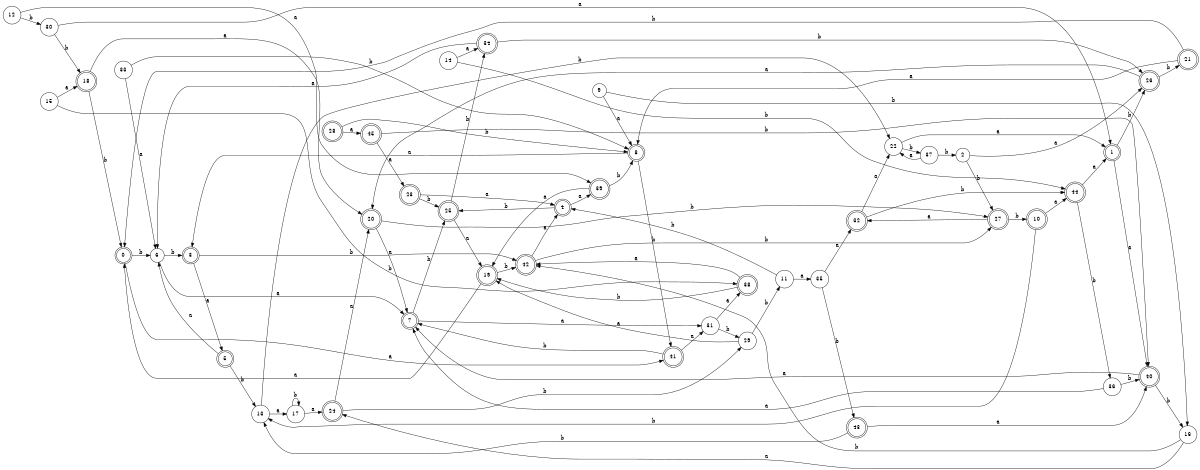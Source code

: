 digraph n37_10 {
__start0 [label="" shape="none"];

rankdir=LR;
size="8,5";

s0 [style="rounded,filled", color="black", fillcolor="white" shape="doublecircle", label="0"];
s1 [style="rounded,filled", color="black", fillcolor="white" shape="doublecircle", label="1"];
s2 [style="filled", color="black", fillcolor="white" shape="circle", label="2"];
s3 [style="rounded,filled", color="black", fillcolor="white" shape="doublecircle", label="3"];
s4 [style="rounded,filled", color="black", fillcolor="white" shape="doublecircle", label="4"];
s5 [style="rounded,filled", color="black", fillcolor="white" shape="doublecircle", label="5"];
s6 [style="filled", color="black", fillcolor="white" shape="circle", label="6"];
s7 [style="rounded,filled", color="black", fillcolor="white" shape="doublecircle", label="7"];
s8 [style="rounded,filled", color="black", fillcolor="white" shape="doublecircle", label="8"];
s9 [style="filled", color="black", fillcolor="white" shape="circle", label="9"];
s10 [style="rounded,filled", color="black", fillcolor="white" shape="doublecircle", label="10"];
s11 [style="filled", color="black", fillcolor="white" shape="circle", label="11"];
s12 [style="filled", color="black", fillcolor="white" shape="circle", label="12"];
s13 [style="filled", color="black", fillcolor="white" shape="circle", label="13"];
s14 [style="filled", color="black", fillcolor="white" shape="circle", label="14"];
s15 [style="filled", color="black", fillcolor="white" shape="circle", label="15"];
s16 [style="filled", color="black", fillcolor="white" shape="circle", label="16"];
s17 [style="filled", color="black", fillcolor="white" shape="circle", label="17"];
s18 [style="rounded,filled", color="black", fillcolor="white" shape="doublecircle", label="18"];
s19 [style="rounded,filled", color="black", fillcolor="white" shape="doublecircle", label="19"];
s20 [style="rounded,filled", color="black", fillcolor="white" shape="doublecircle", label="20"];
s21 [style="rounded,filled", color="black", fillcolor="white" shape="doublecircle", label="21"];
s22 [style="filled", color="black", fillcolor="white" shape="circle", label="22"];
s23 [style="rounded,filled", color="black", fillcolor="white" shape="doublecircle", label="23"];
s24 [style="rounded,filled", color="black", fillcolor="white" shape="doublecircle", label="24"];
s25 [style="rounded,filled", color="black", fillcolor="white" shape="doublecircle", label="25"];
s26 [style="rounded,filled", color="black", fillcolor="white" shape="doublecircle", label="26"];
s27 [style="rounded,filled", color="black", fillcolor="white" shape="doublecircle", label="27"];
s28 [style="rounded,filled", color="black", fillcolor="white" shape="doublecircle", label="28"];
s29 [style="filled", color="black", fillcolor="white" shape="circle", label="29"];
s30 [style="filled", color="black", fillcolor="white" shape="circle", label="30"];
s31 [style="filled", color="black", fillcolor="white" shape="circle", label="31"];
s32 [style="rounded,filled", color="black", fillcolor="white" shape="doublecircle", label="32"];
s33 [style="filled", color="black", fillcolor="white" shape="circle", label="33"];
s34 [style="rounded,filled", color="black", fillcolor="white" shape="doublecircle", label="34"];
s35 [style="filled", color="black", fillcolor="white" shape="circle", label="35"];
s36 [style="filled", color="black", fillcolor="white" shape="circle", label="36"];
s37 [style="filled", color="black", fillcolor="white" shape="circle", label="37"];
s38 [style="rounded,filled", color="black", fillcolor="white" shape="doublecircle", label="38"];
s39 [style="rounded,filled", color="black", fillcolor="white" shape="doublecircle", label="39"];
s40 [style="rounded,filled", color="black", fillcolor="white" shape="doublecircle", label="40"];
s41 [style="rounded,filled", color="black", fillcolor="white" shape="doublecircle", label="41"];
s42 [style="rounded,filled", color="black", fillcolor="white" shape="doublecircle", label="42"];
s43 [style="rounded,filled", color="black", fillcolor="white" shape="doublecircle", label="43"];
s44 [style="rounded,filled", color="black", fillcolor="white" shape="doublecircle", label="44"];
s45 [style="rounded,filled", color="black", fillcolor="white" shape="doublecircle", label="45"];
s0 -> s41 [label="a"];
s0 -> s6 [label="b"];
s1 -> s40 [label="a"];
s1 -> s26 [label="b"];
s2 -> s26 [label="a"];
s2 -> s27 [label="b"];
s3 -> s5 [label="a"];
s3 -> s42 [label="b"];
s4 -> s39 [label="a"];
s4 -> s25 [label="b"];
s5 -> s6 [label="a"];
s5 -> s13 [label="b"];
s6 -> s7 [label="a"];
s6 -> s3 [label="b"];
s7 -> s31 [label="a"];
s7 -> s25 [label="b"];
s8 -> s3 [label="a"];
s8 -> s41 [label="b"];
s9 -> s8 [label="a"];
s9 -> s16 [label="b"];
s10 -> s44 [label="a"];
s10 -> s13 [label="b"];
s11 -> s35 [label="a"];
s11 -> s4 [label="b"];
s12 -> s39 [label="a"];
s12 -> s30 [label="b"];
s13 -> s17 [label="a"];
s13 -> s22 [label="b"];
s14 -> s34 [label="a"];
s14 -> s44 [label="b"];
s15 -> s18 [label="a"];
s15 -> s38 [label="b"];
s16 -> s24 [label="a"];
s16 -> s42 [label="b"];
s17 -> s24 [label="a"];
s17 -> s17 [label="b"];
s18 -> s20 [label="a"];
s18 -> s0 [label="b"];
s19 -> s0 [label="a"];
s19 -> s42 [label="b"];
s20 -> s7 [label="a"];
s20 -> s27 [label="b"];
s21 -> s8 [label="a"];
s21 -> s0 [label="b"];
s22 -> s1 [label="a"];
s22 -> s37 [label="b"];
s23 -> s4 [label="a"];
s23 -> s25 [label="b"];
s24 -> s20 [label="a"];
s24 -> s29 [label="b"];
s25 -> s19 [label="a"];
s25 -> s34 [label="b"];
s26 -> s20 [label="a"];
s26 -> s21 [label="b"];
s27 -> s32 [label="a"];
s27 -> s10 [label="b"];
s28 -> s45 [label="a"];
s28 -> s8 [label="b"];
s29 -> s19 [label="a"];
s29 -> s11 [label="b"];
s30 -> s1 [label="a"];
s30 -> s18 [label="b"];
s31 -> s38 [label="a"];
s31 -> s29 [label="b"];
s32 -> s22 [label="a"];
s32 -> s44 [label="b"];
s33 -> s6 [label="a"];
s33 -> s8 [label="b"];
s34 -> s6 [label="a"];
s34 -> s26 [label="b"];
s35 -> s32 [label="a"];
s35 -> s43 [label="b"];
s36 -> s7 [label="a"];
s36 -> s40 [label="b"];
s37 -> s22 [label="a"];
s37 -> s2 [label="b"];
s38 -> s42 [label="a"];
s38 -> s19 [label="b"];
s39 -> s19 [label="a"];
s39 -> s8 [label="b"];
s40 -> s7 [label="a"];
s40 -> s16 [label="b"];
s41 -> s31 [label="a"];
s41 -> s7 [label="b"];
s42 -> s4 [label="a"];
s42 -> s27 [label="b"];
s43 -> s40 [label="a"];
s43 -> s13 [label="b"];
s44 -> s1 [label="a"];
s44 -> s36 [label="b"];
s45 -> s23 [label="a"];
s45 -> s40 [label="b"];

}